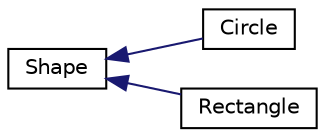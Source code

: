 digraph "Graphical Class Hierarchy"
{
 // LATEX_PDF_SIZE
  edge [fontname="Helvetica",fontsize="10",labelfontname="Helvetica",labelfontsize="10"];
  node [fontname="Helvetica",fontsize="10",shape=record];
  rankdir="LR";
  Node0 [label="Shape",height=0.2,width=0.4,color="black", fillcolor="white", style="filled",URL="$classShape.html",tooltip=" "];
  Node0 -> Node1 [dir="back",color="midnightblue",fontsize="10",style="solid",fontname="Helvetica"];
  Node1 [label="Circle",height=0.2,width=0.4,color="black", fillcolor="white", style="filled",URL="$classCircle.html",tooltip=" "];
  Node0 -> Node2 [dir="back",color="midnightblue",fontsize="10",style="solid",fontname="Helvetica"];
  Node2 [label="Rectangle",height=0.2,width=0.4,color="black", fillcolor="white", style="filled",URL="$classRectangle.html",tooltip=" "];
}
